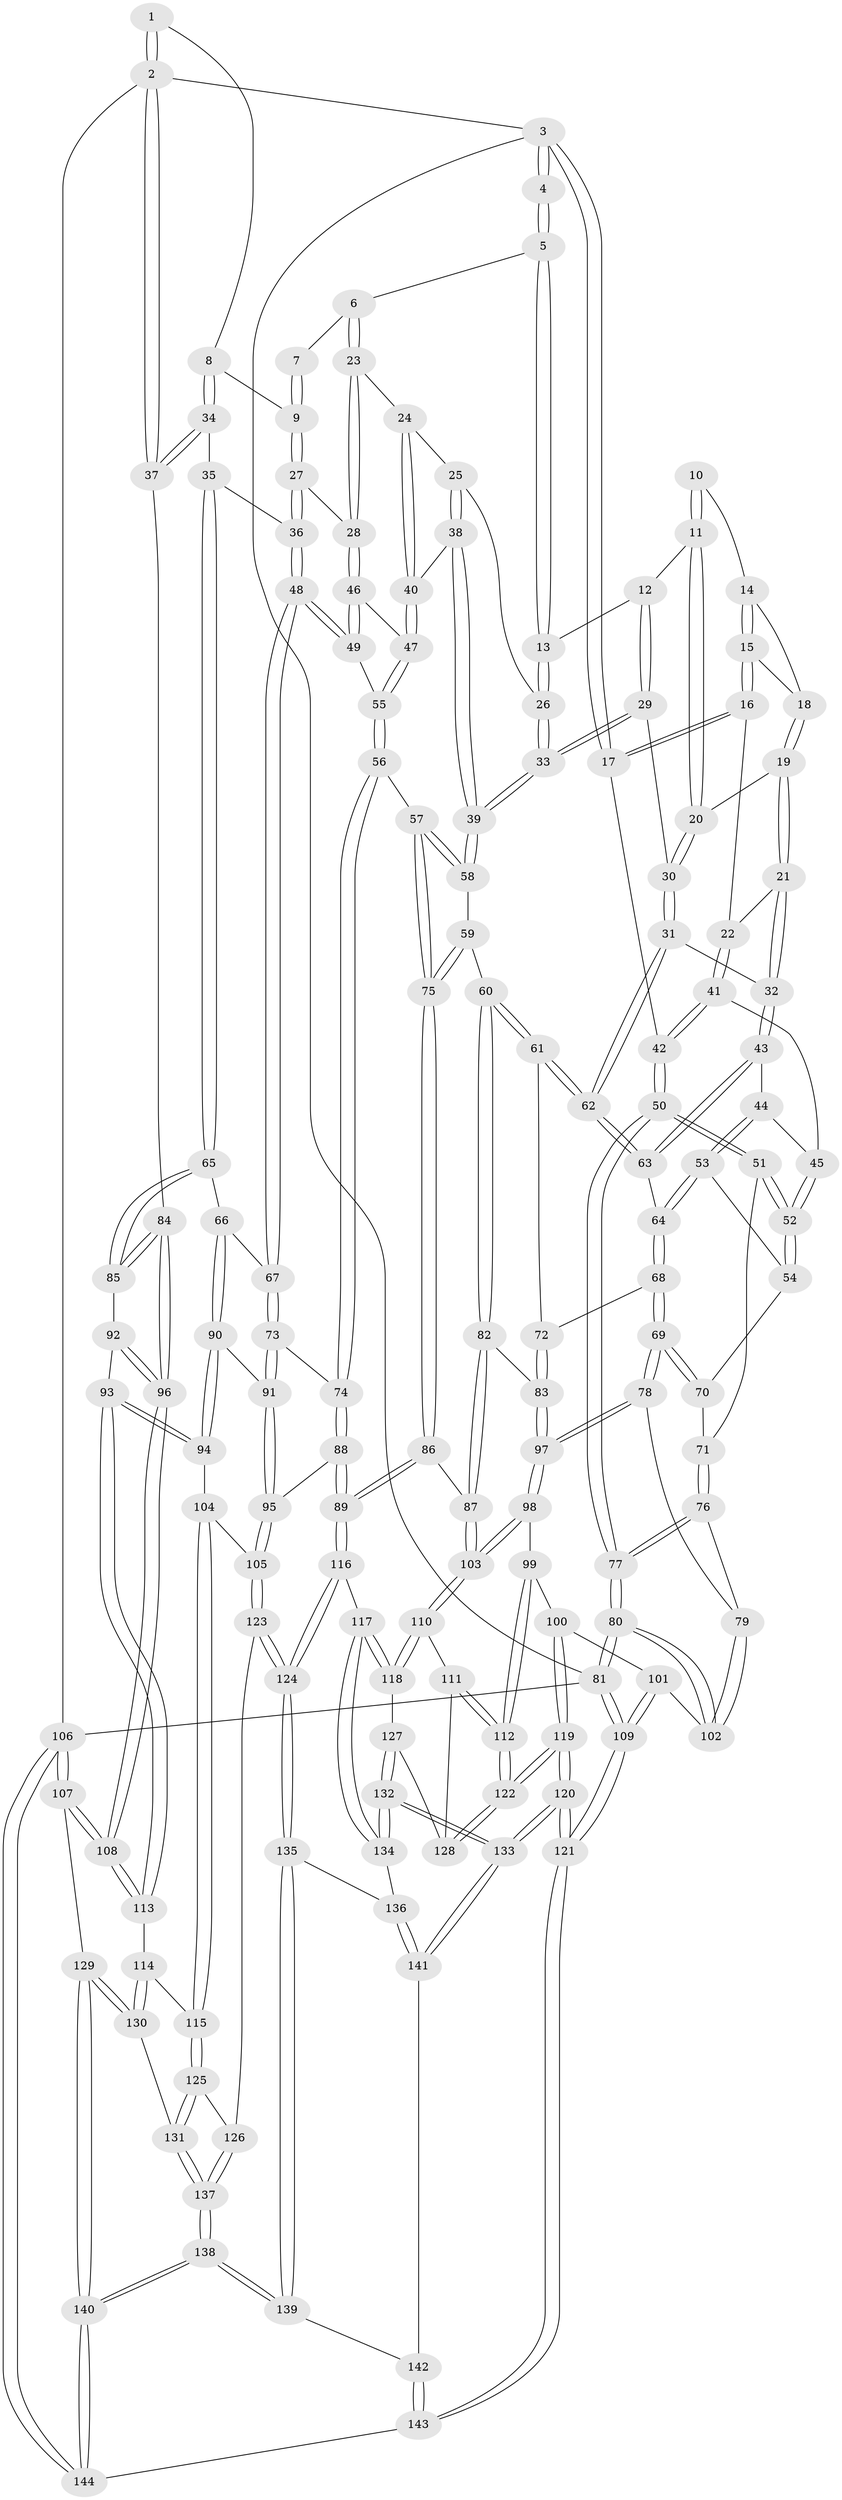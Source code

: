 // Generated by graph-tools (version 1.1) at 2025/00/03/09/25 05:00:10]
// undirected, 144 vertices, 357 edges
graph export_dot {
graph [start="1"]
  node [color=gray90,style=filled];
  1 [pos="+0.906870661629149+0"];
  2 [pos="+1+0"];
  3 [pos="+0+0"];
  4 [pos="+0.13806664867957608+0"];
  5 [pos="+0.5784722750808418+0"];
  6 [pos="+0.6001789031502979+0"];
  7 [pos="+0.759059093270622+0"];
  8 [pos="+0.9668281822139095+0.1415187422206278"];
  9 [pos="+0.9271744267393354+0.12863919548671937"];
  10 [pos="+0.15675250557984485+0"];
  11 [pos="+0.3408945608106114+0.1279684668995803"];
  12 [pos="+0.4509819074455896+0.07881643190381916"];
  13 [pos="+0.4622869486425945+0.0698436154548634"];
  14 [pos="+0.15862763660730766+0"];
  15 [pos="+0.1282839611015701+0.12551520650921577"];
  16 [pos="+0.10647514053058724+0.18522541792108113"];
  17 [pos="+0+0"];
  18 [pos="+0.239591619775353+0.10381813290341069"];
  19 [pos="+0.25733150529695725+0.1362915619962238"];
  20 [pos="+0.3197862613049426+0.14173775755035528"];
  21 [pos="+0.1740919024595546+0.23702282842502218"];
  22 [pos="+0.13045441418904924+0.23312615190265382"];
  23 [pos="+0.7127139626368793+0.18462288943355798"];
  24 [pos="+0.6443471280700545+0.23476073843180678"];
  25 [pos="+0.5939087828516189+0.24508529821203795"];
  26 [pos="+0.5028600752344407+0.24114113541338386"];
  27 [pos="+0.7385643695345201+0.19651474790412882"];
  28 [pos="+0.721589753722086+0.191369094108293"];
  29 [pos="+0.37778372350757417+0.3017428812220659"];
  30 [pos="+0.33969934467868373+0.30276540566961485"];
  31 [pos="+0.3305670966379572+0.30747568726436486"];
  32 [pos="+0.20789613129208495+0.26601730918786276"];
  33 [pos="+0.4437362357403884+0.3230647950657215"];
  34 [pos="+1+0.23826516094172184"];
  35 [pos="+0.9718534259690456+0.3196635995220279"];
  36 [pos="+0.8335755044451393+0.28381104180609296"];
  37 [pos="+1+0.23638712238179074"];
  38 [pos="+0.5264273322626529+0.34891488313335534"];
  39 [pos="+0.4766747504570057+0.36986506511904105"];
  40 [pos="+0.607674900860396+0.33986037130262003"];
  41 [pos="+0.10204837174235251+0.2642431162914392"];
  42 [pos="+0+0.17143970304204995"];
  43 [pos="+0.19246736205608486+0.3771430314249524"];
  44 [pos="+0.10450697920509602+0.34219966999033463"];
  45 [pos="+0.08256498435662693+0.31130255033183496"];
  46 [pos="+0.7106202079061894+0.34589991223358196"];
  47 [pos="+0.6336870858572219+0.39282990382199795"];
  48 [pos="+0.7816568793730945+0.44217116081925467"];
  49 [pos="+0.7710178629664415+0.43575947956719985"];
  50 [pos="+0+0.39552719324240054"];
  51 [pos="+0+0.3873646422677586"];
  52 [pos="+0+0.3868240742970341"];
  53 [pos="+0.12604302469953954+0.4138196959970531"];
  54 [pos="+0.04281406895324844+0.4298593406224326"];
  55 [pos="+0.6248812607567691+0.4367674062944204"];
  56 [pos="+0.5933578216060306+0.4732096741884978"];
  57 [pos="+0.5910014871332406+0.47348464265343637"];
  58 [pos="+0.48086120520514136+0.397600869780977"];
  59 [pos="+0.4318868626486449+0.45996901846104327"];
  60 [pos="+0.3956685119866265+0.48395466831867334"];
  61 [pos="+0.29713488108420216+0.4349885190560909"];
  62 [pos="+0.2926034782220355+0.4183636798783886"];
  63 [pos="+0.19938603718026712+0.3995880076426997"];
  64 [pos="+0.1545528674424246+0.4372912473098993"];
  65 [pos="+0.8694430969654344+0.4825158483404267"];
  66 [pos="+0.8471838424517695+0.48375945457093883"];
  67 [pos="+0.7863667603293053+0.4496697294073985"];
  68 [pos="+0.144801407181513+0.5449457396508709"];
  69 [pos="+0.14339597528192724+0.5473002238921709"];
  70 [pos="+0.04995546261723805+0.44124739965069787"];
  71 [pos="+0.031140153320950475+0.5122829182962944"];
  72 [pos="+0.2752345768631424+0.47289067520426337"];
  73 [pos="+0.6872903157457338+0.5412938873501931"];
  74 [pos="+0.6651417792744504+0.5396196358853506"];
  75 [pos="+0.5264735603272568+0.5653382996789462"];
  76 [pos="+0.042137386656981586+0.5836102842816876"];
  77 [pos="+0+0.7373047255839755"];
  78 [pos="+0.14336205617093883+0.5474427339177604"];
  79 [pos="+0.14231735594198028+0.5486339222910284"];
  80 [pos="+0+1"];
  81 [pos="+0+1"];
  82 [pos="+0.3907144060629192+0.5635210936413704"];
  83 [pos="+0.3120751844370792+0.6013489348049116"];
  84 [pos="+1+0.41973544538128554"];
  85 [pos="+0.8899089207992997+0.49937721762135745"];
  86 [pos="+0.5061512983136847+0.6315275784401155"];
  87 [pos="+0.4917595330381712+0.6313456944396537"];
  88 [pos="+0.5987452618961463+0.6784492115887705"];
  89 [pos="+0.5757192582082215+0.692201680804878"];
  90 [pos="+0.8130682911445544+0.5571339729291898"];
  91 [pos="+0.7526196253954524+0.6145885878878182"];
  92 [pos="+0.9203875085152573+0.5424181212192231"];
  93 [pos="+0.9276056210890001+0.6527579696044702"];
  94 [pos="+0.880807622932791+0.6632679176621491"];
  95 [pos="+0.750317323303379+0.6605812010133125"];
  96 [pos="+1+0.54912125810011"];
  97 [pos="+0.300511556809321+0.6154406745569765"];
  98 [pos="+0.30006821281260665+0.6285204511003128"];
  99 [pos="+0.28010345415250404+0.6526096535864727"];
  100 [pos="+0.23532605685525781+0.7033152680828738"];
  101 [pos="+0.1658953862505371+0.6497387964429154"];
  102 [pos="+0.15855250363413417+0.640537883248691"];
  103 [pos="+0.38393957866684136+0.7189522941178854"];
  104 [pos="+0.8709180767765043+0.6689819251428787"];
  105 [pos="+0.7825476326332627+0.698114740791599"];
  106 [pos="+1+1"];
  107 [pos="+1+0.7937332127218465"];
  108 [pos="+1+0.75165604587405"];
  109 [pos="+0.02477913178979455+1"];
  110 [pos="+0.38330835543171765+0.7235798183507721"];
  111 [pos="+0.37805466783860564+0.7323122426282694"];
  112 [pos="+0.3326915474157132+0.7791920400179897"];
  113 [pos="+1+0.7005784827007646"];
  114 [pos="+0.9044057443959902+0.7781405561151707"];
  115 [pos="+0.8846144575442494+0.7786872090098282"];
  116 [pos="+0.5757990626523148+0.6948797553439447"];
  117 [pos="+0.5172030849633807+0.7885540532140196"];
  118 [pos="+0.49295131058941183+0.7901863644072006"];
  119 [pos="+0.2136054116943698+0.9080455132198686"];
  120 [pos="+0.04107874223041332+1"];
  121 [pos="+0.03628781870063093+1"];
  122 [pos="+0.2221224562590301+0.9005136709768545"];
  123 [pos="+0.7768263275693604+0.7786951666725226"];
  124 [pos="+0.6948516209331599+0.8313663063225389"];
  125 [pos="+0.8290410707821767+0.7996774065976239"];
  126 [pos="+0.7987671993501956+0.7909420973898192"];
  127 [pos="+0.4457419580201813+0.8187738895461508"];
  128 [pos="+0.4251831386679299+0.8145773826915378"];
  129 [pos="+0.9922020272329873+0.8684138324255575"];
  130 [pos="+0.9380939634142609+0.8516399288297182"];
  131 [pos="+0.8756632489270934+0.8650549187547778"];
  132 [pos="+0.43265360834708744+0.8999700181735198"];
  133 [pos="+0.3397644860431157+1"];
  134 [pos="+0.5344224757887299+0.8538676052497984"];
  135 [pos="+0.6851348800069903+0.8649314913699376"];
  136 [pos="+0.5616043775780668+0.883835148788507"];
  137 [pos="+0.8264927342609849+1"];
  138 [pos="+0.8197681887608099+1"];
  139 [pos="+0.704411523958006+0.9191988291689398"];
  140 [pos="+0.8254515954661799+1"];
  141 [pos="+0.5468080279287535+0.939764352877749"];
  142 [pos="+0.5835884477744849+0.9931840765371651"];
  143 [pos="+0.5917158016917398+1"];
  144 [pos="+0.8558300758111081+1"];
  1 -- 2;
  1 -- 2;
  1 -- 8;
  2 -- 3;
  2 -- 37;
  2 -- 37;
  2 -- 106;
  3 -- 4;
  3 -- 4;
  3 -- 17;
  3 -- 17;
  3 -- 81;
  4 -- 5;
  4 -- 5;
  5 -- 6;
  5 -- 13;
  5 -- 13;
  6 -- 7;
  6 -- 23;
  6 -- 23;
  7 -- 9;
  7 -- 9;
  8 -- 9;
  8 -- 34;
  8 -- 34;
  9 -- 27;
  9 -- 27;
  10 -- 11;
  10 -- 11;
  10 -- 14;
  11 -- 12;
  11 -- 20;
  11 -- 20;
  12 -- 13;
  12 -- 29;
  12 -- 29;
  13 -- 26;
  13 -- 26;
  14 -- 15;
  14 -- 15;
  14 -- 18;
  15 -- 16;
  15 -- 16;
  15 -- 18;
  16 -- 17;
  16 -- 17;
  16 -- 22;
  17 -- 42;
  18 -- 19;
  18 -- 19;
  19 -- 20;
  19 -- 21;
  19 -- 21;
  20 -- 30;
  20 -- 30;
  21 -- 22;
  21 -- 32;
  21 -- 32;
  22 -- 41;
  22 -- 41;
  23 -- 24;
  23 -- 28;
  23 -- 28;
  24 -- 25;
  24 -- 40;
  24 -- 40;
  25 -- 26;
  25 -- 38;
  25 -- 38;
  26 -- 33;
  26 -- 33;
  27 -- 28;
  27 -- 36;
  27 -- 36;
  28 -- 46;
  28 -- 46;
  29 -- 30;
  29 -- 33;
  29 -- 33;
  30 -- 31;
  30 -- 31;
  31 -- 32;
  31 -- 62;
  31 -- 62;
  32 -- 43;
  32 -- 43;
  33 -- 39;
  33 -- 39;
  34 -- 35;
  34 -- 37;
  34 -- 37;
  35 -- 36;
  35 -- 65;
  35 -- 65;
  36 -- 48;
  36 -- 48;
  37 -- 84;
  38 -- 39;
  38 -- 39;
  38 -- 40;
  39 -- 58;
  39 -- 58;
  40 -- 47;
  40 -- 47;
  41 -- 42;
  41 -- 42;
  41 -- 45;
  42 -- 50;
  42 -- 50;
  43 -- 44;
  43 -- 63;
  43 -- 63;
  44 -- 45;
  44 -- 53;
  44 -- 53;
  45 -- 52;
  45 -- 52;
  46 -- 47;
  46 -- 49;
  46 -- 49;
  47 -- 55;
  47 -- 55;
  48 -- 49;
  48 -- 49;
  48 -- 67;
  48 -- 67;
  49 -- 55;
  50 -- 51;
  50 -- 51;
  50 -- 77;
  50 -- 77;
  51 -- 52;
  51 -- 52;
  51 -- 71;
  52 -- 54;
  52 -- 54;
  53 -- 54;
  53 -- 64;
  53 -- 64;
  54 -- 70;
  55 -- 56;
  55 -- 56;
  56 -- 57;
  56 -- 74;
  56 -- 74;
  57 -- 58;
  57 -- 58;
  57 -- 75;
  57 -- 75;
  58 -- 59;
  59 -- 60;
  59 -- 75;
  59 -- 75;
  60 -- 61;
  60 -- 61;
  60 -- 82;
  60 -- 82;
  61 -- 62;
  61 -- 62;
  61 -- 72;
  62 -- 63;
  62 -- 63;
  63 -- 64;
  64 -- 68;
  64 -- 68;
  65 -- 66;
  65 -- 85;
  65 -- 85;
  66 -- 67;
  66 -- 90;
  66 -- 90;
  67 -- 73;
  67 -- 73;
  68 -- 69;
  68 -- 69;
  68 -- 72;
  69 -- 70;
  69 -- 70;
  69 -- 78;
  69 -- 78;
  70 -- 71;
  71 -- 76;
  71 -- 76;
  72 -- 83;
  72 -- 83;
  73 -- 74;
  73 -- 91;
  73 -- 91;
  74 -- 88;
  74 -- 88;
  75 -- 86;
  75 -- 86;
  76 -- 77;
  76 -- 77;
  76 -- 79;
  77 -- 80;
  77 -- 80;
  78 -- 79;
  78 -- 97;
  78 -- 97;
  79 -- 102;
  79 -- 102;
  80 -- 81;
  80 -- 81;
  80 -- 102;
  80 -- 102;
  81 -- 109;
  81 -- 109;
  81 -- 106;
  82 -- 83;
  82 -- 87;
  82 -- 87;
  83 -- 97;
  83 -- 97;
  84 -- 85;
  84 -- 85;
  84 -- 96;
  84 -- 96;
  85 -- 92;
  86 -- 87;
  86 -- 89;
  86 -- 89;
  87 -- 103;
  87 -- 103;
  88 -- 89;
  88 -- 89;
  88 -- 95;
  89 -- 116;
  89 -- 116;
  90 -- 91;
  90 -- 94;
  90 -- 94;
  91 -- 95;
  91 -- 95;
  92 -- 93;
  92 -- 96;
  92 -- 96;
  93 -- 94;
  93 -- 94;
  93 -- 113;
  93 -- 113;
  94 -- 104;
  95 -- 105;
  95 -- 105;
  96 -- 108;
  96 -- 108;
  97 -- 98;
  97 -- 98;
  98 -- 99;
  98 -- 103;
  98 -- 103;
  99 -- 100;
  99 -- 112;
  99 -- 112;
  100 -- 101;
  100 -- 119;
  100 -- 119;
  101 -- 102;
  101 -- 109;
  101 -- 109;
  103 -- 110;
  103 -- 110;
  104 -- 105;
  104 -- 115;
  104 -- 115;
  105 -- 123;
  105 -- 123;
  106 -- 107;
  106 -- 107;
  106 -- 144;
  106 -- 144;
  107 -- 108;
  107 -- 108;
  107 -- 129;
  108 -- 113;
  108 -- 113;
  109 -- 121;
  109 -- 121;
  110 -- 111;
  110 -- 118;
  110 -- 118;
  111 -- 112;
  111 -- 112;
  111 -- 128;
  112 -- 122;
  112 -- 122;
  113 -- 114;
  114 -- 115;
  114 -- 130;
  114 -- 130;
  115 -- 125;
  115 -- 125;
  116 -- 117;
  116 -- 124;
  116 -- 124;
  117 -- 118;
  117 -- 118;
  117 -- 134;
  117 -- 134;
  118 -- 127;
  119 -- 120;
  119 -- 120;
  119 -- 122;
  119 -- 122;
  120 -- 121;
  120 -- 121;
  120 -- 133;
  120 -- 133;
  121 -- 143;
  121 -- 143;
  122 -- 128;
  122 -- 128;
  123 -- 124;
  123 -- 124;
  123 -- 126;
  124 -- 135;
  124 -- 135;
  125 -- 126;
  125 -- 131;
  125 -- 131;
  126 -- 137;
  126 -- 137;
  127 -- 128;
  127 -- 132;
  127 -- 132;
  129 -- 130;
  129 -- 130;
  129 -- 140;
  129 -- 140;
  130 -- 131;
  131 -- 137;
  131 -- 137;
  132 -- 133;
  132 -- 133;
  132 -- 134;
  132 -- 134;
  133 -- 141;
  133 -- 141;
  134 -- 136;
  135 -- 136;
  135 -- 139;
  135 -- 139;
  136 -- 141;
  136 -- 141;
  137 -- 138;
  137 -- 138;
  138 -- 139;
  138 -- 139;
  138 -- 140;
  138 -- 140;
  139 -- 142;
  140 -- 144;
  140 -- 144;
  141 -- 142;
  142 -- 143;
  142 -- 143;
  143 -- 144;
}

